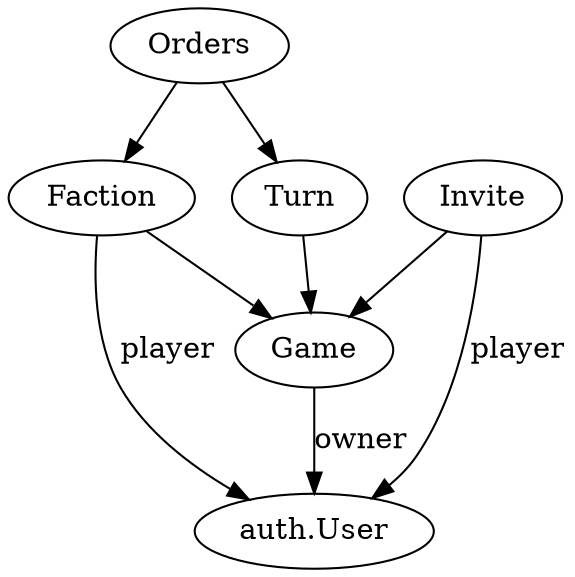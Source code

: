 digraph game_models {
Game -> "auth.User" [label="owner"];
Turn -> Game;
Faction -> Game; Faction  -> "auth.User" [label="player"];
Orders -> Faction; Orders -> Turn;

Invite -> Game; Invite -> "auth.User" [label="player"];

}